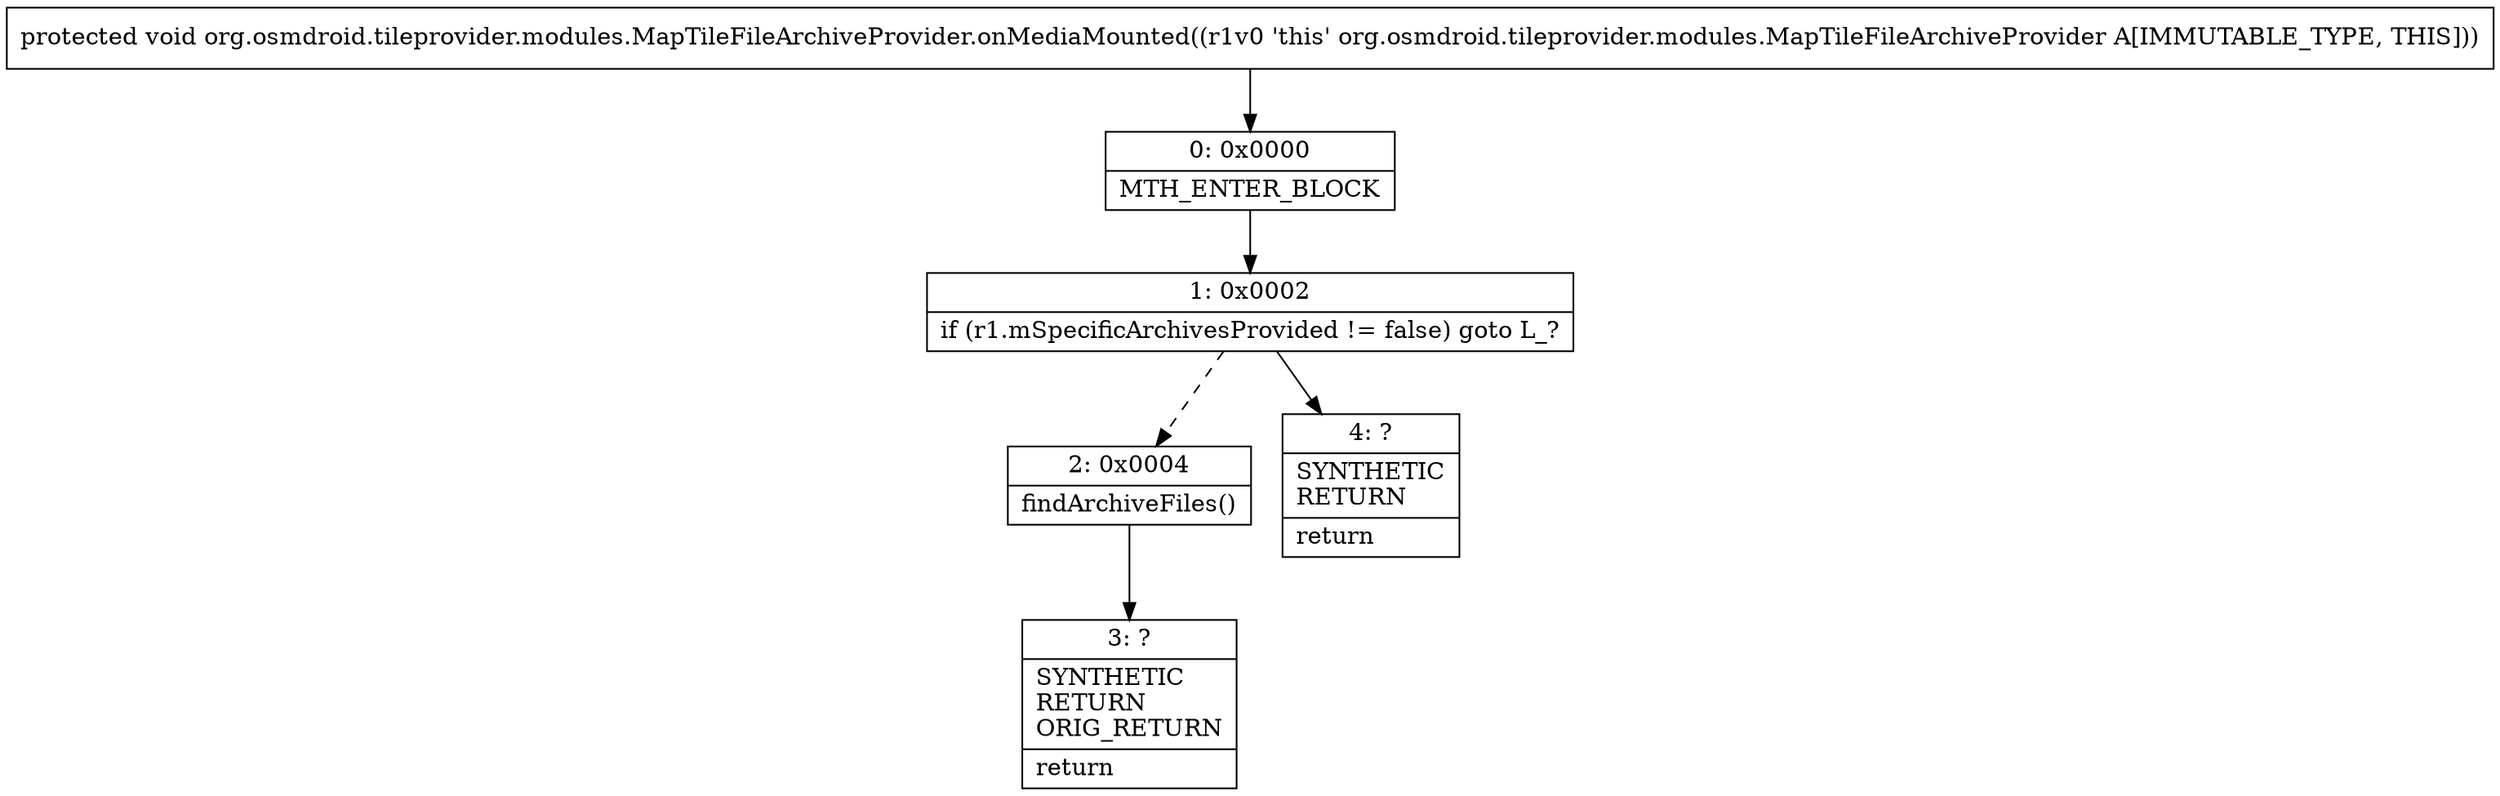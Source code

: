 digraph "CFG fororg.osmdroid.tileprovider.modules.MapTileFileArchiveProvider.onMediaMounted()V" {
Node_0 [shape=record,label="{0\:\ 0x0000|MTH_ENTER_BLOCK\l}"];
Node_1 [shape=record,label="{1\:\ 0x0002|if (r1.mSpecificArchivesProvided != false) goto L_?\l}"];
Node_2 [shape=record,label="{2\:\ 0x0004|findArchiveFiles()\l}"];
Node_3 [shape=record,label="{3\:\ ?|SYNTHETIC\lRETURN\lORIG_RETURN\l|return\l}"];
Node_4 [shape=record,label="{4\:\ ?|SYNTHETIC\lRETURN\l|return\l}"];
MethodNode[shape=record,label="{protected void org.osmdroid.tileprovider.modules.MapTileFileArchiveProvider.onMediaMounted((r1v0 'this' org.osmdroid.tileprovider.modules.MapTileFileArchiveProvider A[IMMUTABLE_TYPE, THIS])) }"];
MethodNode -> Node_0;
Node_0 -> Node_1;
Node_1 -> Node_2[style=dashed];
Node_1 -> Node_4;
Node_2 -> Node_3;
}

